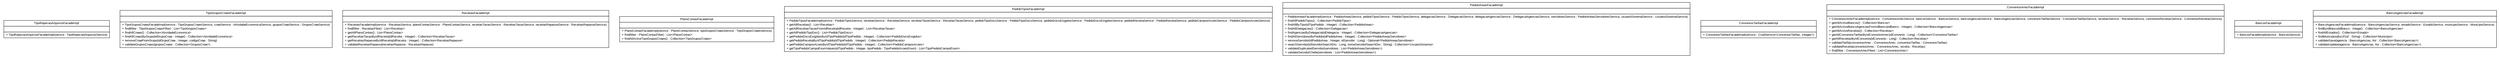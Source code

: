 #!/usr/local/bin/dot
#
# Class diagram 
# Generated by UMLGraph version R5_6 (http://www.umlgraph.org/)
#

digraph G {
	edge [fontname="arial",fontsize=10,labelfontname="arial",labelfontsize=10];
	node [fontname="arial",fontsize=10,shape=plaintext];
	nodesep=0.25;
	ranksep=0.5;
	// br.gov.to.sefaz.arr.parametros.business.facade.impl.TipoRejeicaoArquivosFacadeImpl
	c4680 [label=<<table title="br.gov.to.sefaz.arr.parametros.business.facade.impl.TipoRejeicaoArquivosFacadeImpl" border="0" cellborder="1" cellspacing="0" cellpadding="2" port="p" href="./TipoRejeicaoArquivosFacadeImpl.html">
		<tr><td><table border="0" cellspacing="0" cellpadding="1">
<tr><td align="center" balign="center"> TipoRejeicaoArquivosFacadeImpl </td></tr>
		</table></td></tr>
		<tr><td><table border="0" cellspacing="0" cellpadding="1">
<tr><td align="left" balign="left">  </td></tr>
		</table></td></tr>
		<tr><td><table border="0" cellspacing="0" cellpadding="1">
<tr><td align="left" balign="left"> + TipoRejeicaoArquivosFacadeImpl(service : TipoRejeicaoArquivosService) </td></tr>
		</table></td></tr>
		</table>>, URL="./TipoRejeicaoArquivosFacadeImpl.html", fontname="arial", fontcolor="black", fontsize=10.0];
	// br.gov.to.sefaz.arr.parametros.business.facade.impl.TipoGruposCnaesFacadeImpl
	c4681 [label=<<table title="br.gov.to.sefaz.arr.parametros.business.facade.impl.TipoGruposCnaesFacadeImpl" border="0" cellborder="1" cellspacing="0" cellpadding="2" port="p" href="./TipoGruposCnaesFacadeImpl.html">
		<tr><td><table border="0" cellspacing="0" cellpadding="1">
<tr><td align="center" balign="center"> TipoGruposCnaesFacadeImpl </td></tr>
		</table></td></tr>
		<tr><td><table border="0" cellspacing="0" cellpadding="1">
<tr><td align="left" balign="left">  </td></tr>
		</table></td></tr>
		<tr><td><table border="0" cellspacing="0" cellpadding="1">
<tr><td align="left" balign="left"> + TipoGruposCnaesFacadeImpl(service : TipoGruposCnaesService, cnaeService : AtividadeEconomicaService, gruposCnaeService : GruposCnaeService) </td></tr>
<tr><td align="left" balign="left"> + find(filter : TipoGruposCnaesFilter) : List&lt;TipoGruposCnaes&gt; </td></tr>
<tr><td align="left" balign="left"> + findAllCnaes() : Collection&lt;AtividadeEconomica&gt; </td></tr>
<tr><td align="left" balign="left"> + findAllCnaesByGrupo(idGrupoCnae : Integer) : Collection&lt;AtividadeEconomica&gt; </td></tr>
<tr><td align="left" balign="left"> + removeCnaeFromGrupo(idGrupoCnae : Integer, codigoCnae : String) </td></tr>
<tr><td align="left" balign="left"> + validateGruposCnaes(gruposCnaes : Collection&lt;GruposCnae&gt;) </td></tr>
		</table></td></tr>
		</table>>, URL="./TipoGruposCnaesFacadeImpl.html", fontname="arial", fontcolor="black", fontsize=10.0];
	// br.gov.to.sefaz.arr.parametros.business.facade.impl.ReceitasFacadeImpl
	c4682 [label=<<table title="br.gov.to.sefaz.arr.parametros.business.facade.impl.ReceitasFacadeImpl" border="0" cellborder="1" cellspacing="0" cellpadding="2" port="p" href="./ReceitasFacadeImpl.html">
		<tr><td><table border="0" cellspacing="0" cellpadding="1">
<tr><td align="center" balign="center"> ReceitasFacadeImpl </td></tr>
		</table></td></tr>
		<tr><td><table border="0" cellspacing="0" cellpadding="1">
<tr><td align="left" balign="left">  </td></tr>
		</table></td></tr>
		<tr><td><table border="0" cellspacing="0" cellpadding="1">
<tr><td align="left" balign="left"> + ReceitasFacadeImpl(service : ReceitasService, planoContasService : PlanoContasService, receitasTaxasService : ReceitasTaxasService, receitasRepasseService : ReceitasRepasseService) </td></tr>
<tr><td align="left" balign="left"> + find(filter : ReceitasFilter) : List&lt;Receitas&gt; </td></tr>
<tr><td align="left" balign="left"> + getAllPlanoContas() : List&lt;PlanoContas&gt; </td></tr>
<tr><td align="left" balign="left"> + getReceitasTaxasByIdReceita(idReceita : Integer) : Collection&lt;ReceitasTaxas&gt; </td></tr>
<tr><td align="left" balign="left"> + getReceitasRepasseByIdReceita(idReceita : Integer) : Collection&lt;ReceitasRepasse&gt; </td></tr>
<tr><td align="left" balign="left"> + validateReceitasRepasse(receitasRepasse : ReceitasRepasse) </td></tr>
		</table></td></tr>
		</table>>, URL="./ReceitasFacadeImpl.html", fontname="arial", fontcolor="black", fontsize=10.0];
	// br.gov.to.sefaz.arr.parametros.business.facade.impl.PlanoContasFacadeImpl
	c4683 [label=<<table title="br.gov.to.sefaz.arr.parametros.business.facade.impl.PlanoContasFacadeImpl" border="0" cellborder="1" cellspacing="0" cellpadding="2" port="p" href="./PlanoContasFacadeImpl.html">
		<tr><td><table border="0" cellspacing="0" cellpadding="1">
<tr><td align="center" balign="center"> PlanoContasFacadeImpl </td></tr>
		</table></td></tr>
		<tr><td><table border="0" cellspacing="0" cellpadding="1">
<tr><td align="left" balign="left">  </td></tr>
		</table></td></tr>
		<tr><td><table border="0" cellspacing="0" cellpadding="1">
<tr><td align="left" balign="left"> + PlanoContasFacadeImpl(service : PlanoContasService, tipoGruposCnaesService : TipoGruposCnaesService) </td></tr>
<tr><td align="left" balign="left"> + find(filter : PlanoContasFilter) : List&lt;PlanoContas&gt; </td></tr>
<tr><td align="left" balign="left"> + findAllActiveTipoGruposCnaes() : Collection&lt;TipoGruposCnaes&gt; </td></tr>
		</table></td></tr>
		</table>>, URL="./PlanoContasFacadeImpl.html", fontname="arial", fontcolor="black", fontsize=10.0];
	// br.gov.to.sefaz.arr.parametros.business.facade.impl.PedidoTiposFacadeImpl
	c4684 [label=<<table title="br.gov.to.sefaz.arr.parametros.business.facade.impl.PedidoTiposFacadeImpl" border="0" cellborder="1" cellspacing="0" cellpadding="2" port="p" href="./PedidoTiposFacadeImpl.html">
		<tr><td><table border="0" cellspacing="0" cellpadding="1">
<tr><td align="center" balign="center"> PedidoTiposFacadeImpl </td></tr>
		</table></td></tr>
		<tr><td><table border="0" cellspacing="0" cellpadding="1">
<tr><td align="left" balign="left">  </td></tr>
		</table></td></tr>
		<tr><td><table border="0" cellspacing="0" cellpadding="1">
<tr><td align="left" balign="left"> + PedidoTiposFacadeImpl(service : PedidoTiposService, receitasService : ReceitasService, receitasTaxasService : ReceitasTaxasService, pedidoTipoDocsService : PedidoTipoDocsService, pedidoDocsExigidosService : PedidoDocsExigidosService, pedidoReceitaService : PedidoReceitaService, pedidoCamposAcoesService : PedidoCamposAcoesService) </td></tr>
<tr><td align="left" balign="left"> + getAllReceitas() : List&lt;Receitas&gt; </td></tr>
<tr><td align="left" balign="left"> + getAllReceitasTaxasFromIdReceita(idReceita : Integer) : List&lt;ReceitasTaxas&gt; </td></tr>
<tr><td align="left" balign="left"> + getAllPedidoTipoDoc() : List&lt;PedidoTipoDocs&gt; </td></tr>
<tr><td align="left" balign="left"> + getPedidoDocsExigidosByIdTipoPedido(idTipoPedido : Integer) : Collection&lt;PedidoDocsExigidos&gt; </td></tr>
<tr><td align="left" balign="left"> + getPedidoReceitaByIdTipoPedido(idTipoPedido : Integer) : Collection&lt;PedidoReceita&gt; </td></tr>
<tr><td align="left" balign="left"> + getPedidoCamposAcoesByIdTipoPedido(idTipoPedido : Integer) : Collection&lt;PedidoCamposAcoes&gt; </td></tr>
<tr><td align="left" balign="left"> + getTipoPedidoCampoEnumValues(idTipoPedido : Integer, tipoPedido : TipoPedidoAcoesEnum) : List&lt;TipoPedidoCampoEnum&gt; </td></tr>
		</table></td></tr>
		</table>>, URL="./PedidoTiposFacadeImpl.html", fontname="arial", fontcolor="black", fontsize=10.0];
	// br.gov.to.sefaz.arr.parametros.business.facade.impl.PedidoAreasFacadeImpl
	c4685 [label=<<table title="br.gov.to.sefaz.arr.parametros.business.facade.impl.PedidoAreasFacadeImpl" border="0" cellborder="1" cellspacing="0" cellpadding="2" port="p" href="./PedidoAreasFacadeImpl.html">
		<tr><td><table border="0" cellspacing="0" cellpadding="1">
<tr><td align="center" balign="center"> PedidoAreasFacadeImpl </td></tr>
		</table></td></tr>
		<tr><td><table border="0" cellspacing="0" cellpadding="1">
<tr><td align="left" balign="left">  </td></tr>
		</table></td></tr>
		<tr><td><table border="0" cellspacing="0" cellpadding="1">
<tr><td align="left" balign="left"> + PedidoAreasFacadeImpl(service : PedidoAreasService, pedidoTiposService : PedidoTiposService, delegaciasService : DelegaciasService, delegaciaAgenciasService : DelegaciaAgenciasService, servidoresService : PedidoAreasServidoresService, usuarioSistemaService : UsuarioSistemaService) </td></tr>
<tr><td align="left" balign="left"> + findAllPedidoTipos() : Collection&lt;PedidoTipos&gt; </td></tr>
<tr><td align="left" balign="left"> + findAllByTipo(idTipoPedido : Integer) : Collection&lt;PedidoAreas&gt; </td></tr>
<tr><td align="left" balign="left"> + findAllDelegacias() : Collection&lt;Delegacias&gt; </td></tr>
<tr><td align="left" balign="left"> + findAgenciasByDelegacia(idDelegacia : Integer) : Collection&lt;DelegaciaAgencias&gt; </td></tr>
<tr><td align="left" balign="left"> + findAllServidoresByPedido(idPedidoArea : Integer) : Collection&lt;PedidoAreasServidores&gt; </td></tr>
<tr><td align="left" balign="left"> + removeServidor(idPedidoArea : Integer, idServidor : Long) : Optional&lt;PedidoAreasServidores&gt; </td></tr>
<tr><td align="left" balign="left"> + searchServidor(idServidorSearchDto : Long, nomeServidorSearchDto : String) : Collection&lt;UsuarioSistema&gt; </td></tr>
<tr><td align="left" balign="left"> + validateDuplicatedServidor(servidores : List&lt;PedidoAreasServidores&gt;) </td></tr>
<tr><td align="left" balign="left"> + validateServidorChefe(servidores : List&lt;PedidoAreasServidores&gt;) </td></tr>
		</table></td></tr>
		</table>>, URL="./PedidoAreasFacadeImpl.html", fontname="arial", fontcolor="black", fontsize=10.0];
	// br.gov.to.sefaz.arr.parametros.business.facade.impl.ConveniosTarifasFacadeImpl
	c4686 [label=<<table title="br.gov.to.sefaz.arr.parametros.business.facade.impl.ConveniosTarifasFacadeImpl" border="0" cellborder="1" cellspacing="0" cellpadding="2" port="p" href="./ConveniosTarifasFacadeImpl.html">
		<tr><td><table border="0" cellspacing="0" cellpadding="1">
<tr><td align="center" balign="center"> ConveniosTarifasFacadeImpl </td></tr>
		</table></td></tr>
		<tr><td><table border="0" cellspacing="0" cellpadding="1">
<tr><td align="left" balign="left">  </td></tr>
		</table></td></tr>
		<tr><td><table border="0" cellspacing="0" cellpadding="1">
<tr><td align="left" balign="left"> + ConveniosTarifasFacadeImpl(service : CrudService&lt;ConveniosTarifas, Integer&gt;) </td></tr>
		</table></td></tr>
		</table>>, URL="./ConveniosTarifasFacadeImpl.html", fontname="arial", fontcolor="black", fontsize=10.0];
	// br.gov.to.sefaz.arr.parametros.business.facade.impl.ConveniosArrecFacadeImpl
	c4687 [label=<<table title="br.gov.to.sefaz.arr.parametros.business.facade.impl.ConveniosArrecFacadeImpl" border="0" cellborder="1" cellspacing="0" cellpadding="2" port="p" href="./ConveniosArrecFacadeImpl.html">
		<tr><td><table border="0" cellspacing="0" cellpadding="1">
<tr><td align="center" balign="center"> ConveniosArrecFacadeImpl </td></tr>
		</table></td></tr>
		<tr><td><table border="0" cellspacing="0" cellpadding="1">
<tr><td align="left" balign="left">  </td></tr>
		</table></td></tr>
		<tr><td><table border="0" cellspacing="0" cellpadding="1">
<tr><td align="left" balign="left"> + ConveniosArrecFacadeImpl(service : ConveniosArrecService, bancosService : BancosService, bancoAgenciasService : BancoAgenciasService, conveniosTarifasService : ConveniosTarifasService, receitasService : ReceitasService, conveniosReceitasService : ConveniosReceitasService) </td></tr>
<tr><td align="left" balign="left"> + getAllActiveBancos() : Collection&lt;Bancos&gt; </td></tr>
<tr><td align="left" balign="left"> + getAllActiveBancoAgenciasFromIdBanco(idBanco : Integer) : Collection&lt;BancoAgencias&gt; </td></tr>
<tr><td align="left" balign="left"> + getAllActiveReceitas() : Collection&lt;Receitas&gt; </td></tr>
<tr><td align="left" balign="left"> + getAllConveniosTarifasByIdConvenioArrec(idConvenio : Long) : Collection&lt;ConveniosTarifas&gt; </td></tr>
<tr><td align="left" balign="left"> + getAllReceitasByIdConvenio(idConvenio : Long) : Collection&lt;Receitas&gt; </td></tr>
<tr><td align="left" balign="left"> + validateTarifa(conveniosArrec : ConveniosArrec, conveniosTarifas : ConveniosTarifas) </td></tr>
<tr><td align="left" balign="left"> + validateReceita(conveniosArrec : ConveniosArrec, receita : Receitas) </td></tr>
<tr><td align="left" balign="left"> + find(filter : ConveniosArrecFilter) : List&lt;ConveniosArrec&gt; </td></tr>
		</table></td></tr>
		</table>>, URL="./ConveniosArrecFacadeImpl.html", fontname="arial", fontcolor="black", fontsize=10.0];
	// br.gov.to.sefaz.arr.parametros.business.facade.impl.BancosFacadeImpl
	c4688 [label=<<table title="br.gov.to.sefaz.arr.parametros.business.facade.impl.BancosFacadeImpl" border="0" cellborder="1" cellspacing="0" cellpadding="2" port="p" href="./BancosFacadeImpl.html">
		<tr><td><table border="0" cellspacing="0" cellpadding="1">
<tr><td align="center" balign="center"> BancosFacadeImpl </td></tr>
		</table></td></tr>
		<tr><td><table border="0" cellspacing="0" cellpadding="1">
<tr><td align="left" balign="left">  </td></tr>
		</table></td></tr>
		<tr><td><table border="0" cellspacing="0" cellpadding="1">
<tr><td align="left" balign="left"> + BancosFacadeImpl(service : BancosService) </td></tr>
		</table></td></tr>
		</table>>, URL="./BancosFacadeImpl.html", fontname="arial", fontcolor="black", fontsize=10.0];
	// br.gov.to.sefaz.arr.parametros.business.facade.impl.BancoAgenciasFacadeImpl
	c4689 [label=<<table title="br.gov.to.sefaz.arr.parametros.business.facade.impl.BancoAgenciasFacadeImpl" border="0" cellborder="1" cellspacing="0" cellpadding="2" port="p" href="./BancoAgenciasFacadeImpl.html">
		<tr><td><table border="0" cellspacing="0" cellpadding="1">
<tr><td align="center" balign="center"> BancoAgenciasFacadeImpl </td></tr>
		</table></td></tr>
		<tr><td><table border="0" cellspacing="0" cellpadding="1">
<tr><td align="left" balign="left">  </td></tr>
		</table></td></tr>
		<tr><td><table border="0" cellspacing="0" cellpadding="1">
<tr><td align="left" balign="left"> + BancoAgenciasFacadeImpl(service : BancoAgenciasService, estadoService : EstadoService, municipioService : MunicipioService) </td></tr>
<tr><td align="left" balign="left"> + findByIdBanco(idBanco : Integer) : Collection&lt;BancoAgencias&gt; </td></tr>
<tr><td align="left" balign="left"> + findAllEstados() : Collection&lt;Estado&gt; </td></tr>
<tr><td align="left" balign="left"> + findMunicipiosByUF(uf : String) : Collection&lt;Municipio&gt; </td></tr>
<tr><td align="left" balign="left"> + validateSave(agencia : BancoAgencias, list : Collection&lt;BancoAgencias&gt;) </td></tr>
<tr><td align="left" balign="left"> + validateUpdate(agencia : BancoAgencias, list : Collection&lt;BancoAgencias&gt;) </td></tr>
		</table></td></tr>
		</table>>, URL="./BancoAgenciasFacadeImpl.html", fontname="arial", fontcolor="black", fontsize=10.0];
}

